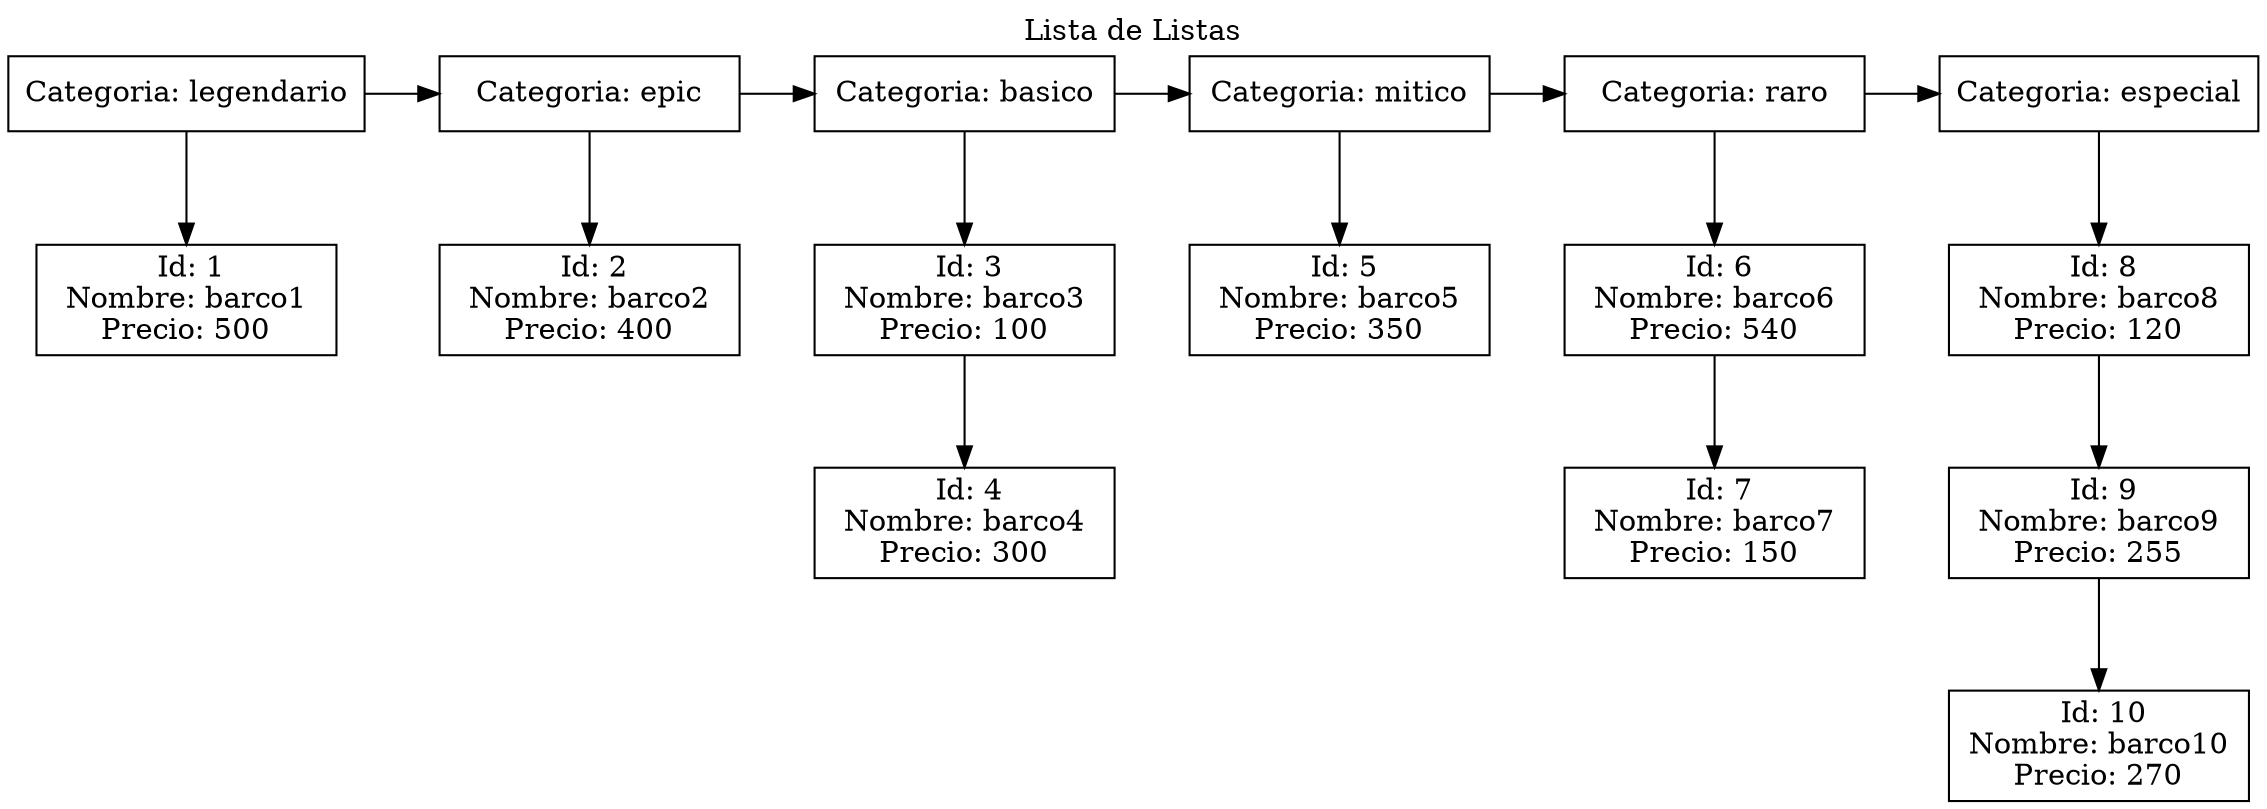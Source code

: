 digraph G{
graph[nodesep="0.75"]
labelloc="t"
label="Lista de Listas"
node[shape=box];
rankdir = "LR" 
    H1[label = "Categoria: legendario"   width = 2 , group = 1 ];
    H1C1[label =" Id: 1
Nombre: barco1
Precio: 500" width = 2, group = 1 ];
    H1 -> H1C1
    { rank = same; H1; H1C1;}
    H2[label = "Categoria: epic"   width = 2 , group = 1 ];
    H2C2[label =" Id: 2
Nombre: barco2
Precio: 400" width = 2, group = 1 ];
    H2 -> H2C2
    { rank = same; H2; H2C2;}
    H3[label = "Categoria: basico"   width = 2 , group = 1 ];
    H3C3[label =" Id: 3
Nombre: barco3
Precio: 100" width = 2, group = 1 ];
    H3C4[label =" Id: 4
Nombre: barco4
Precio: 300" width = 2, group = 1 ];
    H3 -> H3C3    H3C3 ->H3C4

    { rank = same; H3; H3C3;H3C4;}
    H4[label = "Categoria: mitico"   width = 2 , group = 1 ];
    H4C5[label =" Id: 5
Nombre: barco5
Precio: 350" width = 2, group = 1 ];
    H4 -> H4C5
    { rank = same; H4; H4C5;}
    H5[label = "Categoria: raro"   width = 2 , group = 1 ];
    H5C6[label =" Id: 6
Nombre: barco6
Precio: 540" width = 2, group = 1 ];
    H5C7[label =" Id: 7
Nombre: barco7
Precio: 150" width = 2, group = 1 ];
    H5 -> H5C6    H5C6 ->H5C7

    { rank = same; H5; H5C6;H5C7;}
    H6[label = "Categoria: especial"   width = 2 , group = 1 ];
    H6C8[label =" Id: 8
Nombre: barco8
Precio: 120" width = 2, group = 1 ];
    H6C9[label =" Id: 9
Nombre: barco9
Precio: 255" width = 2, group = 1 ];
    H6C10[label =" Id: 10
Nombre: barco10
Precio: 270" width = 2, group = 1 ];
    H6 -> H6C8    H6C8 ->H6C9
    H6C9 ->H6C10

    { rank = same; H6; H6C8;H6C9;H6C10;}    H1 -> H2
    H2 -> H3
    H3 -> H4
    H4 -> H5
    H5 -> H6

}